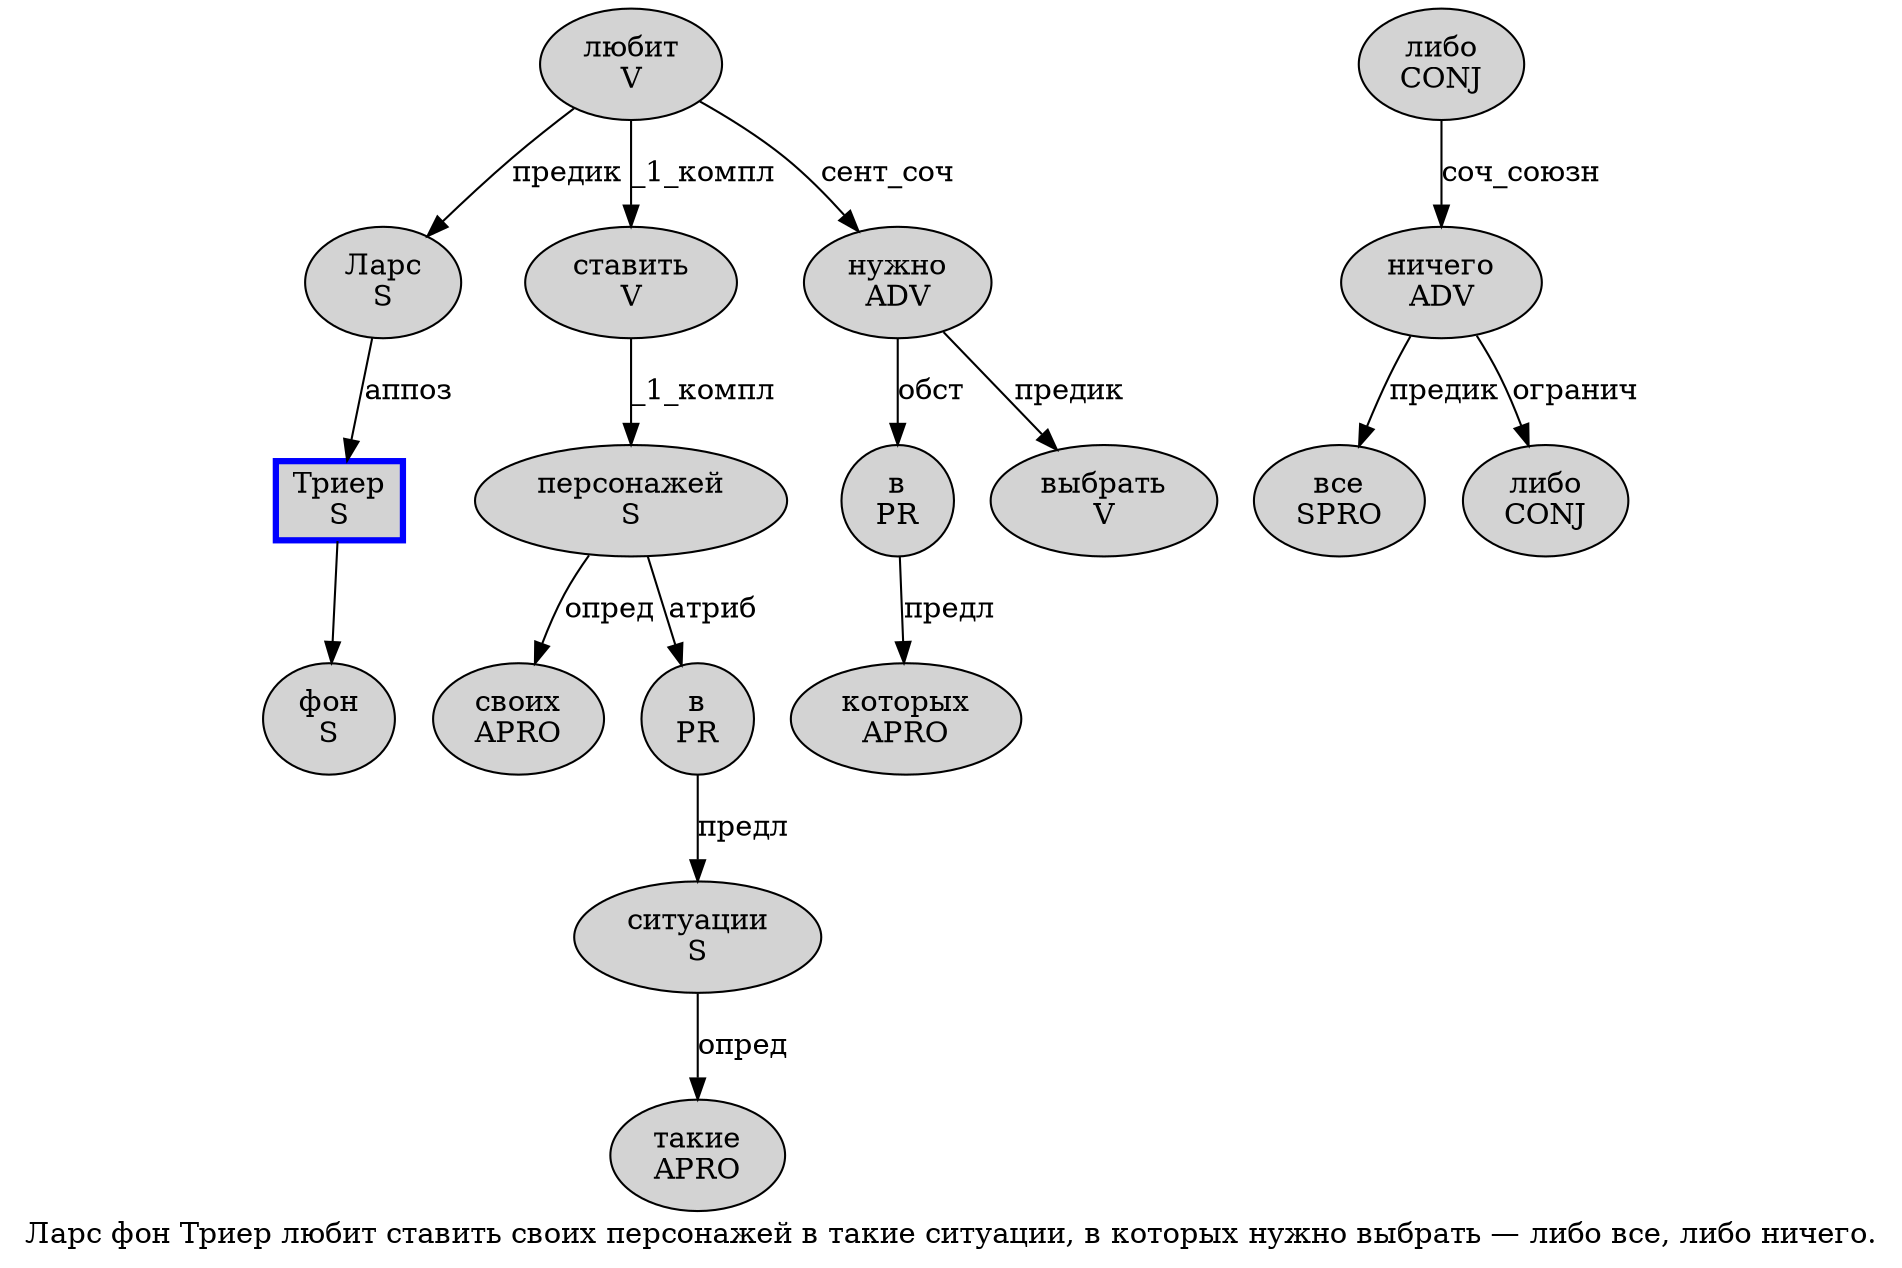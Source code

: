 digraph SENTENCE_518 {
	graph [label="Ларс фон Триер любит ставить своих персонажей в такие ситуации, в которых нужно выбрать — либо все, либо ничего."]
	node [style=filled]
		0 [label="Ларс
S" color="" fillcolor=lightgray penwidth=1 shape=ellipse]
		1 [label="фон
S" color="" fillcolor=lightgray penwidth=1 shape=ellipse]
		2 [label="Триер
S" color=blue fillcolor=lightgray penwidth=3 shape=box]
		3 [label="любит
V" color="" fillcolor=lightgray penwidth=1 shape=ellipse]
		4 [label="ставить
V" color="" fillcolor=lightgray penwidth=1 shape=ellipse]
		5 [label="своих
APRO" color="" fillcolor=lightgray penwidth=1 shape=ellipse]
		6 [label="персонажей
S" color="" fillcolor=lightgray penwidth=1 shape=ellipse]
		7 [label="в
PR" color="" fillcolor=lightgray penwidth=1 shape=ellipse]
		8 [label="такие
APRO" color="" fillcolor=lightgray penwidth=1 shape=ellipse]
		9 [label="ситуации
S" color="" fillcolor=lightgray penwidth=1 shape=ellipse]
		11 [label="в
PR" color="" fillcolor=lightgray penwidth=1 shape=ellipse]
		12 [label="которых
APRO" color="" fillcolor=lightgray penwidth=1 shape=ellipse]
		13 [label="нужно
ADV" color="" fillcolor=lightgray penwidth=1 shape=ellipse]
		14 [label="выбрать
V" color="" fillcolor=lightgray penwidth=1 shape=ellipse]
		16 [label="либо
CONJ" color="" fillcolor=lightgray penwidth=1 shape=ellipse]
		17 [label="все
SPRO" color="" fillcolor=lightgray penwidth=1 shape=ellipse]
		19 [label="либо
CONJ" color="" fillcolor=lightgray penwidth=1 shape=ellipse]
		20 [label="ничего
ADV" color="" fillcolor=lightgray penwidth=1 shape=ellipse]
			6 -> 5 [label="опред"]
			6 -> 7 [label="атриб"]
			11 -> 12 [label="предл"]
			16 -> 20 [label="соч_союзн"]
			7 -> 9 [label="предл"]
			13 -> 11 [label="обст"]
			13 -> 14 [label="предик"]
			0 -> 2 [label="аппоз"]
			4 -> 6 [label="_1_компл"]
			9 -> 8 [label="опред"]
			2 -> 1
			3 -> 0 [label="предик"]
			3 -> 4 [label="_1_компл"]
			3 -> 13 [label="сент_соч"]
			20 -> 17 [label="предик"]
			20 -> 19 [label="огранич"]
}